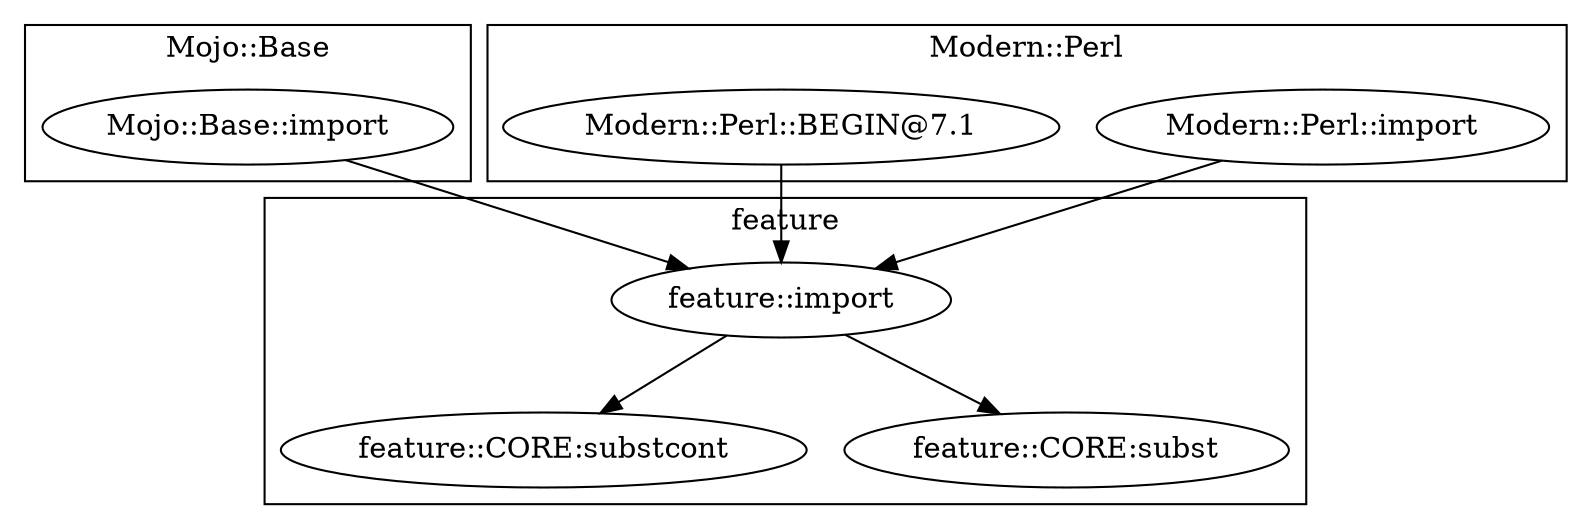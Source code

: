 digraph {
graph [overlap=false]
subgraph cluster_feature {
	label="feature";
	"feature::import";
	"feature::CORE:substcont";
	"feature::CORE:subst";
}
subgraph cluster_Mojo_Base {
	label="Mojo::Base";
	"Mojo::Base::import";
}
subgraph cluster_Modern_Perl {
	label="Modern::Perl";
	"Modern::Perl::import";
	"Modern::Perl::BEGIN@7.1";
}
"feature::import" -> "feature::CORE:substcont";
"Modern::Perl::import" -> "feature::import";
"Modern::Perl::BEGIN@7.1" -> "feature::import";
"Mojo::Base::import" -> "feature::import";
"feature::import" -> "feature::CORE:subst";
}
